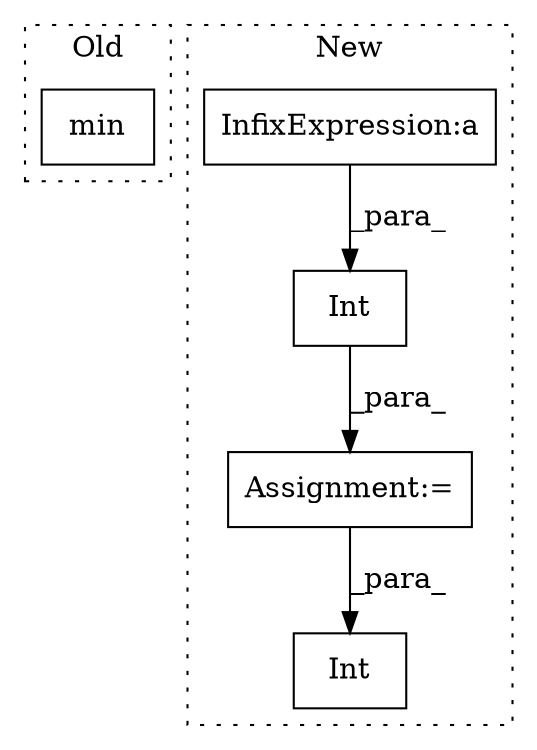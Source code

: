 digraph G {
subgraph cluster0 {
1 [label="min" a="32" s="4756" l="5" shape="box"];
label = "Old";
style="dotted";
}
subgraph cluster1 {
2 [label="Int" a="32" s="5144,5177" l="4,1" shape="box"];
3 [label="InfixExpression:a" a="27" s="4931" l="3" shape="box"];
4 [label="Assignment:=" a="7" s="5143" l="1" shape="box"];
5 [label="Int" a="32" s="5207,5259" l="4,1" shape="box"];
label = "New";
style="dotted";
}
2 -> 4 [label="_para_"];
3 -> 2 [label="_para_"];
4 -> 5 [label="_para_"];
}